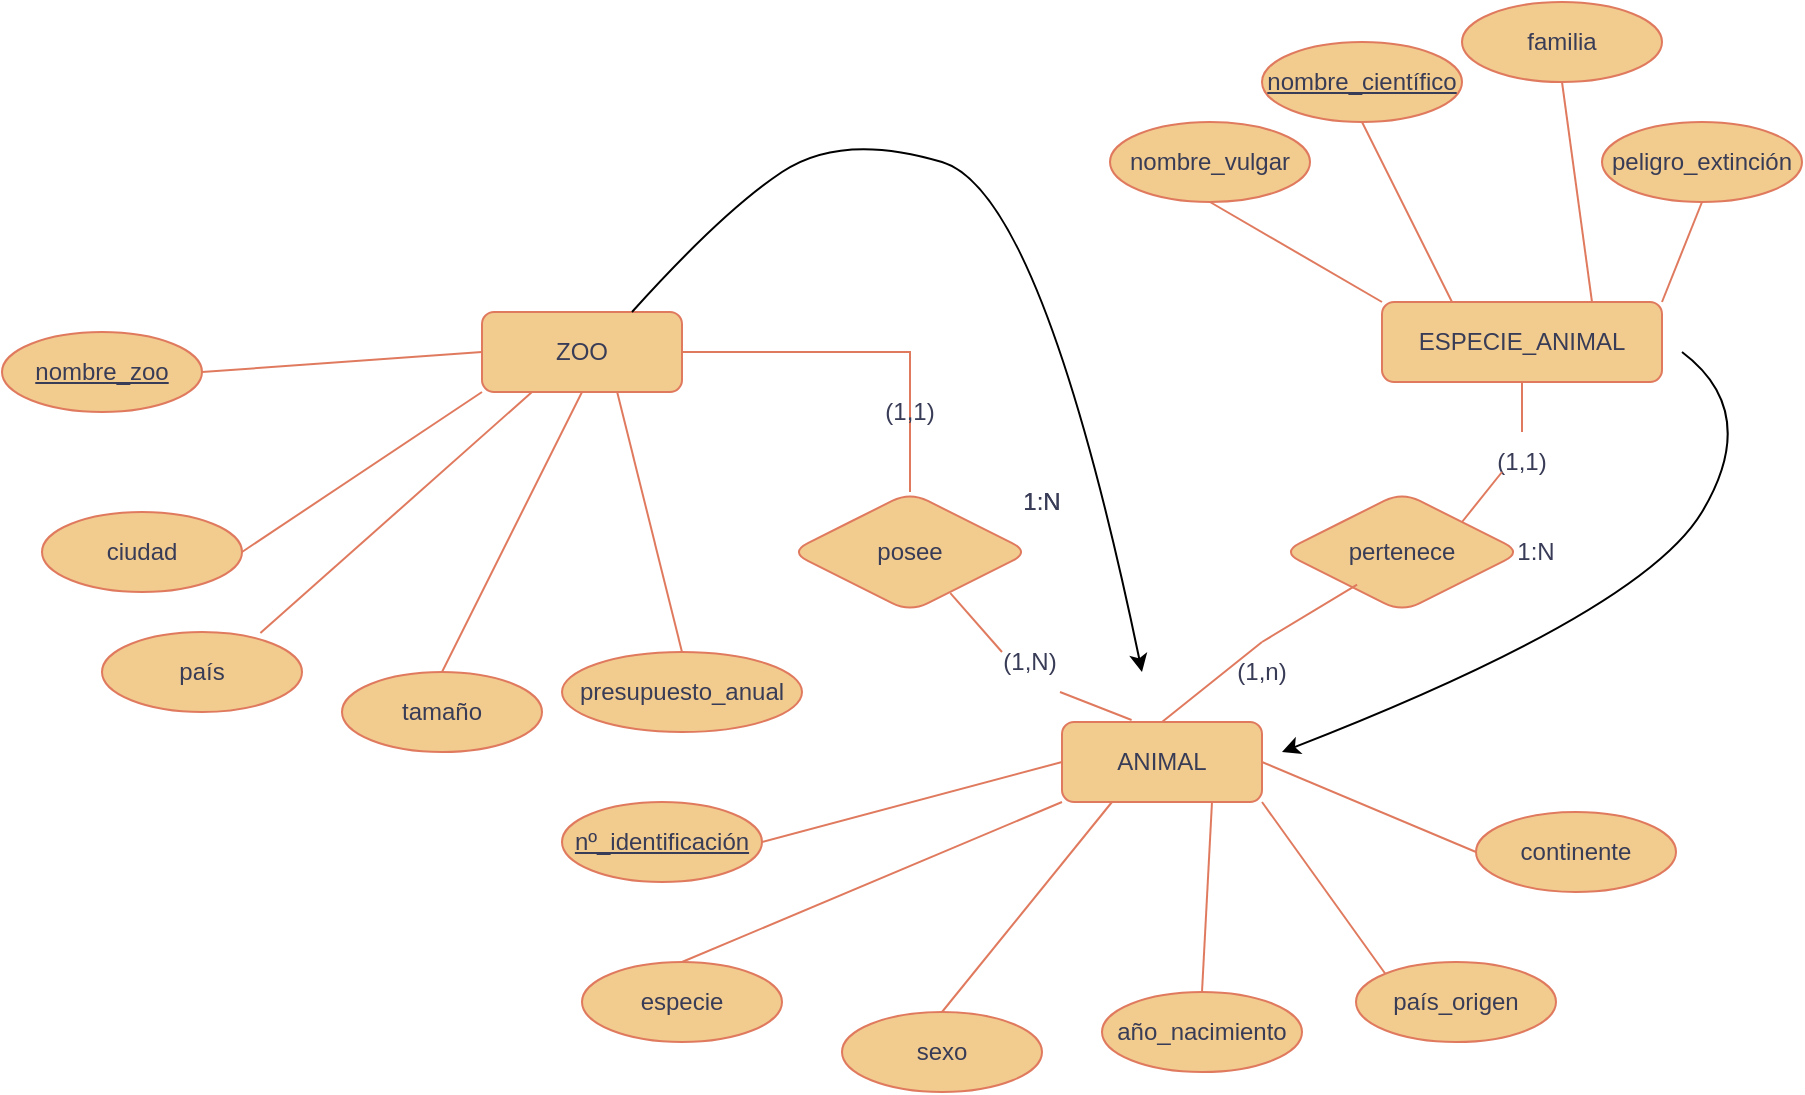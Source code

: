 <mxfile version="24.8.3">
  <diagram name="Página-1" id="_GZ4K2GcZ5KgbraVk6rI">
    <mxGraphModel dx="2215" dy="706" grid="1" gridSize="10" guides="1" tooltips="1" connect="1" arrows="1" fold="1" page="1" pageScale="1" pageWidth="827" pageHeight="1169" math="0" shadow="0">
      <root>
        <mxCell id="0" />
        <mxCell id="1" parent="0" />
        <mxCell id="VpEEWy_6uG5d31zKWLwI-40" value="(1,N)" style="text;html=1;strokeColor=none;fillColor=none;align=center;verticalAlign=middle;whiteSpace=wrap;rounded=1;labelBackgroundColor=none;fontColor=#393C56;" parent="1" vertex="1">
          <mxGeometry x="474" y="420" width="60" height="30" as="geometry" />
        </mxCell>
        <mxCell id="VpEEWy_6uG5d31zKWLwI-57" value="(1,n)" style="text;html=1;strokeColor=none;fillColor=none;align=center;verticalAlign=middle;whiteSpace=wrap;rounded=1;labelBackgroundColor=none;fontColor=#393C56;" parent="1" vertex="1">
          <mxGeometry x="590" y="425" width="60" height="30" as="geometry" />
        </mxCell>
        <mxCell id="VpEEWy_6uG5d31zKWLwI-56" value="(1,1)" style="text;html=1;strokeColor=none;fillColor=none;align=center;verticalAlign=middle;whiteSpace=wrap;rounded=1;labelBackgroundColor=none;fontColor=#393C56;" parent="1" vertex="1">
          <mxGeometry x="720" y="320" width="60" height="30" as="geometry" />
        </mxCell>
        <mxCell id="VpEEWy_6uG5d31zKWLwI-63" value="1:N" style="text;html=1;strokeColor=none;fillColor=none;align=center;verticalAlign=middle;whiteSpace=wrap;rounded=1;labelBackgroundColor=none;fontColor=#393C56;" parent="1" vertex="1">
          <mxGeometry x="727" y="365" width="60" height="30" as="geometry" />
        </mxCell>
        <mxCell id="2GHEm7Qps2UwAHZNPZ9A-1" value="1:N" style="text;html=1;strokeColor=none;fillColor=none;align=center;verticalAlign=middle;whiteSpace=wrap;rounded=1;labelBackgroundColor=none;fontColor=#393C56;" parent="1" vertex="1">
          <mxGeometry x="480" y="340" width="60" height="30" as="geometry" />
        </mxCell>
        <mxCell id="GSqwyodtcBmAU-goDF-L-6" style="edgeStyle=orthogonalEdgeStyle;rounded=0;orthogonalLoop=1;jettySize=auto;html=1;entryX=0.5;entryY=0;entryDx=0;entryDy=0;strokeColor=#E07A5F;fontColor=#393C56;fillColor=#F2CC8F;endArrow=none;endFill=0;" parent="1" source="VpEEWy_6uG5d31zKWLwI-1" target="VpEEWy_6uG5d31zKWLwI-36" edge="1">
          <mxGeometry relative="1" as="geometry">
            <Array as="points">
              <mxPoint x="444" y="280" />
            </Array>
          </mxGeometry>
        </mxCell>
        <mxCell id="VpEEWy_6uG5d31zKWLwI-1" value="ZOO" style="whiteSpace=wrap;html=1;align=center;labelBackgroundColor=none;fillColor=#F2CC8F;strokeColor=#E07A5F;fontColor=#393C56;rounded=1;" parent="1" vertex="1">
          <mxGeometry x="230" y="260" width="100" height="40" as="geometry" />
        </mxCell>
        <mxCell id="VpEEWy_6uG5d31zKWLwI-2" value="ESPECIE_ANIMAL" style="whiteSpace=wrap;html=1;align=center;labelBackgroundColor=none;fillColor=#F2CC8F;strokeColor=#E07A5F;fontColor=#393C56;rounded=1;" parent="1" vertex="1">
          <mxGeometry x="680" y="255" width="140" height="40" as="geometry" />
        </mxCell>
        <mxCell id="VpEEWy_6uG5d31zKWLwI-3" value="&lt;u&gt;nombre_zoo&lt;/u&gt;" style="ellipse;whiteSpace=wrap;html=1;align=center;labelBackgroundColor=none;fillColor=#F2CC8F;strokeColor=#E07A5F;fontColor=#393C56;rounded=1;" parent="1" vertex="1">
          <mxGeometry x="-10" y="270" width="100" height="40" as="geometry" />
        </mxCell>
        <mxCell id="VpEEWy_6uG5d31zKWLwI-4" value="ciudad" style="ellipse;whiteSpace=wrap;html=1;align=center;labelBackgroundColor=none;fillColor=#F2CC8F;strokeColor=#E07A5F;fontColor=#393C56;rounded=1;" parent="1" vertex="1">
          <mxGeometry x="10" y="360" width="100" height="40" as="geometry" />
        </mxCell>
        <mxCell id="VpEEWy_6uG5d31zKWLwI-5" value="país" style="ellipse;whiteSpace=wrap;html=1;align=center;labelBackgroundColor=none;fillColor=#F2CC8F;strokeColor=#E07A5F;fontColor=#393C56;rounded=1;" parent="1" vertex="1">
          <mxGeometry x="40" y="420" width="100" height="40" as="geometry" />
        </mxCell>
        <mxCell id="VpEEWy_6uG5d31zKWLwI-6" value="tamaño" style="ellipse;whiteSpace=wrap;html=1;align=center;labelBackgroundColor=none;fillColor=#F2CC8F;strokeColor=#E07A5F;fontColor=#393C56;rounded=1;" parent="1" vertex="1">
          <mxGeometry x="160" y="440" width="100" height="40" as="geometry" />
        </mxCell>
        <mxCell id="VpEEWy_6uG5d31zKWLwI-7" value="presupuesto_anual" style="ellipse;whiteSpace=wrap;html=1;align=center;labelBackgroundColor=none;fillColor=#F2CC8F;strokeColor=#E07A5F;fontColor=#393C56;rounded=1;" parent="1" vertex="1">
          <mxGeometry x="270" y="430" width="120" height="40" as="geometry" />
        </mxCell>
        <mxCell id="VpEEWy_6uG5d31zKWLwI-8" value="nombre_vulgar" style="ellipse;whiteSpace=wrap;html=1;align=center;labelBackgroundColor=none;fillColor=#F2CC8F;strokeColor=#E07A5F;fontColor=#393C56;rounded=1;" parent="1" vertex="1">
          <mxGeometry x="544" y="165" width="100" height="40" as="geometry" />
        </mxCell>
        <mxCell id="VpEEWy_6uG5d31zKWLwI-9" value="&lt;u&gt;nombre_científico&lt;/u&gt;" style="ellipse;whiteSpace=wrap;html=1;align=center;labelBackgroundColor=none;fillColor=#F2CC8F;strokeColor=#E07A5F;fontColor=#393C56;rounded=1;" parent="1" vertex="1">
          <mxGeometry x="620" y="125" width="100" height="40" as="geometry" />
        </mxCell>
        <mxCell id="VpEEWy_6uG5d31zKWLwI-10" value="familia" style="ellipse;whiteSpace=wrap;html=1;align=center;labelBackgroundColor=none;fillColor=#F2CC8F;strokeColor=#E07A5F;fontColor=#393C56;rounded=1;" parent="1" vertex="1">
          <mxGeometry x="720" y="105" width="100" height="40" as="geometry" />
        </mxCell>
        <mxCell id="VpEEWy_6uG5d31zKWLwI-11" value="peligro_extinción" style="ellipse;whiteSpace=wrap;html=1;align=center;labelBackgroundColor=none;fillColor=#F2CC8F;strokeColor=#E07A5F;fontColor=#393C56;rounded=1;" parent="1" vertex="1">
          <mxGeometry x="790" y="165" width="100" height="40" as="geometry" />
        </mxCell>
        <mxCell id="VpEEWy_6uG5d31zKWLwI-12" value="ANIMAL" style="whiteSpace=wrap;html=1;align=center;labelBackgroundColor=none;fillColor=#F2CC8F;strokeColor=#E07A5F;fontColor=#393C56;rounded=1;" parent="1" vertex="1">
          <mxGeometry x="520" y="465" width="100" height="40" as="geometry" />
        </mxCell>
        <mxCell id="VpEEWy_6uG5d31zKWLwI-13" value="&lt;u&gt;nº_identificación&lt;/u&gt;" style="ellipse;whiteSpace=wrap;html=1;align=center;labelBackgroundColor=none;fillColor=#F2CC8F;strokeColor=#E07A5F;fontColor=#393C56;rounded=1;" parent="1" vertex="1">
          <mxGeometry x="270" y="505" width="100" height="40" as="geometry" />
        </mxCell>
        <mxCell id="VpEEWy_6uG5d31zKWLwI-14" value="especie" style="ellipse;whiteSpace=wrap;html=1;align=center;labelBackgroundColor=none;fillColor=#F2CC8F;strokeColor=#E07A5F;fontColor=#393C56;rounded=1;" parent="1" vertex="1">
          <mxGeometry x="280" y="585" width="100" height="40" as="geometry" />
        </mxCell>
        <mxCell id="VpEEWy_6uG5d31zKWLwI-15" value="sexo" style="ellipse;whiteSpace=wrap;html=1;align=center;labelBackgroundColor=none;fillColor=#F2CC8F;strokeColor=#E07A5F;fontColor=#393C56;rounded=1;" parent="1" vertex="1">
          <mxGeometry x="410" y="610" width="100" height="40" as="geometry" />
        </mxCell>
        <mxCell id="VpEEWy_6uG5d31zKWLwI-16" value="año_nacimiento" style="ellipse;whiteSpace=wrap;html=1;align=center;labelBackgroundColor=none;fillColor=#F2CC8F;strokeColor=#E07A5F;fontColor=#393C56;rounded=1;" parent="1" vertex="1">
          <mxGeometry x="540" y="600" width="100" height="40" as="geometry" />
        </mxCell>
        <mxCell id="VpEEWy_6uG5d31zKWLwI-17" value="país_origen" style="ellipse;whiteSpace=wrap;html=1;align=center;labelBackgroundColor=none;fillColor=#F2CC8F;strokeColor=#E07A5F;fontColor=#393C56;rounded=1;" parent="1" vertex="1">
          <mxGeometry x="667" y="585" width="100" height="40" as="geometry" />
        </mxCell>
        <mxCell id="VpEEWy_6uG5d31zKWLwI-18" value="continente" style="ellipse;whiteSpace=wrap;html=1;align=center;labelBackgroundColor=none;fillColor=#F2CC8F;strokeColor=#E07A5F;fontColor=#393C56;rounded=1;" parent="1" vertex="1">
          <mxGeometry x="727" y="510" width="100" height="40" as="geometry" />
        </mxCell>
        <mxCell id="VpEEWy_6uG5d31zKWLwI-19" value="" style="endArrow=none;html=1;rounded=1;exitX=1;exitY=0.5;exitDx=0;exitDy=0;entryX=0;entryY=0.5;entryDx=0;entryDy=0;labelBackgroundColor=none;strokeColor=#E07A5F;fontColor=default;" parent="1" source="VpEEWy_6uG5d31zKWLwI-3" target="VpEEWy_6uG5d31zKWLwI-1" edge="1">
          <mxGeometry relative="1" as="geometry">
            <mxPoint x="80" y="275.1" as="sourcePoint" />
            <mxPoint x="254" y="284.9" as="targetPoint" />
          </mxGeometry>
        </mxCell>
        <mxCell id="VpEEWy_6uG5d31zKWLwI-20" value="" style="endArrow=none;html=1;rounded=1;exitX=0.675;exitY=0.992;exitDx=0;exitDy=0;entryX=0.5;entryY=0;entryDx=0;entryDy=0;labelBackgroundColor=none;strokeColor=#E07A5F;fontColor=default;exitPerimeter=0;" parent="1" source="VpEEWy_6uG5d31zKWLwI-1" target="VpEEWy_6uG5d31zKWLwI-7" edge="1">
          <mxGeometry relative="1" as="geometry">
            <mxPoint x="370" y="300" as="sourcePoint" />
            <mxPoint x="530" y="300" as="targetPoint" />
            <Array as="points" />
          </mxGeometry>
        </mxCell>
        <mxCell id="VpEEWy_6uG5d31zKWLwI-21" value="" style="endArrow=none;html=1;rounded=1;exitX=1;exitY=0.5;exitDx=0;exitDy=0;entryX=0;entryY=1;entryDx=0;entryDy=0;labelBackgroundColor=none;strokeColor=#E07A5F;fontColor=default;" parent="1" source="VpEEWy_6uG5d31zKWLwI-4" target="VpEEWy_6uG5d31zKWLwI-1" edge="1">
          <mxGeometry relative="1" as="geometry">
            <mxPoint x="190" y="340" as="sourcePoint" />
            <mxPoint x="350" y="340" as="targetPoint" />
          </mxGeometry>
        </mxCell>
        <mxCell id="VpEEWy_6uG5d31zKWLwI-22" value="" style="endArrow=none;html=1;rounded=1;exitX=0.25;exitY=1;exitDx=0;exitDy=0;entryX=0.792;entryY=0.013;entryDx=0;entryDy=0;labelBackgroundColor=none;strokeColor=#E07A5F;fontColor=default;entryPerimeter=0;" parent="1" source="VpEEWy_6uG5d31zKWLwI-1" target="VpEEWy_6uG5d31zKWLwI-5" edge="1">
          <mxGeometry relative="1" as="geometry">
            <mxPoint x="280" y="350" as="sourcePoint" />
            <mxPoint x="440" y="350" as="targetPoint" />
          </mxGeometry>
        </mxCell>
        <mxCell id="VpEEWy_6uG5d31zKWLwI-23" value="" style="endArrow=none;html=1;rounded=1;exitX=0.5;exitY=1;exitDx=0;exitDy=0;entryX=0.5;entryY=0;entryDx=0;entryDy=0;labelBackgroundColor=none;strokeColor=#E07A5F;fontColor=default;" parent="1" source="VpEEWy_6uG5d31zKWLwI-1" target="VpEEWy_6uG5d31zKWLwI-6" edge="1">
          <mxGeometry relative="1" as="geometry">
            <mxPoint x="310" y="340" as="sourcePoint" />
            <mxPoint x="470" y="340" as="targetPoint" />
          </mxGeometry>
        </mxCell>
        <mxCell id="VpEEWy_6uG5d31zKWLwI-24" value="" style="endArrow=none;html=1;rounded=1;exitX=0.5;exitY=1;exitDx=0;exitDy=0;entryX=0;entryY=0;entryDx=0;entryDy=0;labelBackgroundColor=none;strokeColor=#E07A5F;fontColor=default;" parent="1" source="VpEEWy_6uG5d31zKWLwI-8" target="VpEEWy_6uG5d31zKWLwI-2" edge="1">
          <mxGeometry relative="1" as="geometry">
            <mxPoint x="550" y="195" as="sourcePoint" />
            <mxPoint x="710" y="195" as="targetPoint" />
          </mxGeometry>
        </mxCell>
        <mxCell id="VpEEWy_6uG5d31zKWLwI-25" value="" style="endArrow=none;html=1;rounded=1;exitX=0.5;exitY=1;exitDx=0;exitDy=0;entryX=0.25;entryY=0;entryDx=0;entryDy=0;labelBackgroundColor=none;strokeColor=#E07A5F;fontColor=default;" parent="1" source="VpEEWy_6uG5d31zKWLwI-9" target="VpEEWy_6uG5d31zKWLwI-2" edge="1">
          <mxGeometry relative="1" as="geometry">
            <mxPoint x="570" y="165" as="sourcePoint" />
            <mxPoint x="730" y="165" as="targetPoint" />
          </mxGeometry>
        </mxCell>
        <mxCell id="VpEEWy_6uG5d31zKWLwI-26" value="" style="endArrow=none;html=1;rounded=1;exitX=0.75;exitY=0;exitDx=0;exitDy=0;entryX=0.5;entryY=1;entryDx=0;entryDy=0;labelBackgroundColor=none;strokeColor=#E07A5F;fontColor=default;" parent="1" source="VpEEWy_6uG5d31zKWLwI-2" target="VpEEWy_6uG5d31zKWLwI-10" edge="1">
          <mxGeometry relative="1" as="geometry">
            <mxPoint x="660" y="195" as="sourcePoint" />
            <mxPoint x="820" y="195" as="targetPoint" />
          </mxGeometry>
        </mxCell>
        <mxCell id="VpEEWy_6uG5d31zKWLwI-27" value="" style="endArrow=none;html=1;rounded=1;entryX=0.5;entryY=1;entryDx=0;entryDy=0;exitX=1;exitY=0;exitDx=0;exitDy=0;labelBackgroundColor=none;strokeColor=#E07A5F;fontColor=default;" parent="1" source="VpEEWy_6uG5d31zKWLwI-2" target="VpEEWy_6uG5d31zKWLwI-11" edge="1">
          <mxGeometry relative="1" as="geometry">
            <mxPoint x="710" y="235" as="sourcePoint" />
            <mxPoint x="870" y="235" as="targetPoint" />
          </mxGeometry>
        </mxCell>
        <mxCell id="VpEEWy_6uG5d31zKWLwI-36" value="posee" style="shape=rhombus;perimeter=rhombusPerimeter;whiteSpace=wrap;html=1;align=center;labelBackgroundColor=none;fillColor=#F2CC8F;strokeColor=#E07A5F;fontColor=#393C56;rounded=1;" parent="1" vertex="1">
          <mxGeometry x="384" y="350" width="120" height="60" as="geometry" />
        </mxCell>
        <mxCell id="VpEEWy_6uG5d31zKWLwI-38" value="" style="endArrow=none;html=1;rounded=1;entryX=0.668;entryY=0.843;entryDx=0;entryDy=0;entryPerimeter=0;labelBackgroundColor=none;strokeColor=#E07A5F;fontColor=default;" parent="1" target="VpEEWy_6uG5d31zKWLwI-36" edge="1">
          <mxGeometry relative="1" as="geometry">
            <mxPoint x="490" y="430" as="sourcePoint" />
            <mxPoint x="637" y="395.5" as="targetPoint" />
          </mxGeometry>
        </mxCell>
        <mxCell id="VpEEWy_6uG5d31zKWLwI-39" value="1:N" style="text;html=1;strokeColor=none;fillColor=none;align=center;verticalAlign=middle;whiteSpace=wrap;rounded=1;labelBackgroundColor=none;fontColor=#393C56;" parent="1" vertex="1">
          <mxGeometry x="480" y="340" width="60" height="30" as="geometry" />
        </mxCell>
        <mxCell id="VpEEWy_6uG5d31zKWLwI-43" value="" style="endArrow=none;html=1;rounded=1;exitX=0.348;exitY=-0.025;exitDx=0;exitDy=0;exitPerimeter=0;entryX=0.75;entryY=1;entryDx=0;entryDy=0;labelBackgroundColor=none;strokeColor=#E07A5F;fontColor=default;" parent="1" source="VpEEWy_6uG5d31zKWLwI-12" target="VpEEWy_6uG5d31zKWLwI-40" edge="1">
          <mxGeometry relative="1" as="geometry">
            <mxPoint x="605" y="439" as="sourcePoint" />
            <mxPoint x="627" y="389" as="targetPoint" />
          </mxGeometry>
        </mxCell>
        <mxCell id="VpEEWy_6uG5d31zKWLwI-44" value="" style="endArrow=none;html=1;rounded=1;exitX=1;exitY=0.5;exitDx=0;exitDy=0;entryX=0;entryY=0.5;entryDx=0;entryDy=0;entryPerimeter=0;labelBackgroundColor=none;strokeColor=#E07A5F;fontColor=default;" parent="1" source="VpEEWy_6uG5d31zKWLwI-13" target="VpEEWy_6uG5d31zKWLwI-12" edge="1">
          <mxGeometry relative="1" as="geometry">
            <mxPoint x="490" y="460" as="sourcePoint" />
            <mxPoint x="650" y="460" as="targetPoint" />
          </mxGeometry>
        </mxCell>
        <mxCell id="VpEEWy_6uG5d31zKWLwI-46" value="" style="endArrow=none;html=1;rounded=1;exitX=1;exitY=0.5;exitDx=0;exitDy=0;entryX=0;entryY=0.5;entryDx=0;entryDy=0;labelBackgroundColor=none;strokeColor=#E07A5F;fontColor=default;" parent="1" source="VpEEWy_6uG5d31zKWLwI-12" target="VpEEWy_6uG5d31zKWLwI-18" edge="1">
          <mxGeometry relative="1" as="geometry">
            <mxPoint x="660" y="460" as="sourcePoint" />
            <mxPoint x="720" y="450" as="targetPoint" />
          </mxGeometry>
        </mxCell>
        <mxCell id="VpEEWy_6uG5d31zKWLwI-48" value="" style="endArrow=none;html=1;rounded=1;exitX=0.5;exitY=0;exitDx=0;exitDy=0;entryX=0.25;entryY=1;entryDx=0;entryDy=0;labelBackgroundColor=none;strokeColor=#E07A5F;fontColor=default;" parent="1" source="VpEEWy_6uG5d31zKWLwI-15" target="VpEEWy_6uG5d31zKWLwI-12" edge="1">
          <mxGeometry relative="1" as="geometry">
            <mxPoint x="525" y="516" as="sourcePoint" />
            <mxPoint x="560" y="490" as="targetPoint" />
          </mxGeometry>
        </mxCell>
        <mxCell id="VpEEWy_6uG5d31zKWLwI-50" value="" style="endArrow=none;html=1;rounded=1;exitX=0.5;exitY=0;exitDx=0;exitDy=0;entryX=0.75;entryY=1;entryDx=0;entryDy=0;labelBackgroundColor=none;strokeColor=#E07A5F;fontColor=default;" parent="1" source="VpEEWy_6uG5d31zKWLwI-16" target="VpEEWy_6uG5d31zKWLwI-12" edge="1">
          <mxGeometry relative="1" as="geometry">
            <mxPoint x="545" y="536" as="sourcePoint" />
            <mxPoint x="580" y="510" as="targetPoint" />
          </mxGeometry>
        </mxCell>
        <mxCell id="VpEEWy_6uG5d31zKWLwI-51" value="" style="endArrow=none;html=1;rounded=1;exitX=0;exitY=0;exitDx=0;exitDy=0;entryX=1;entryY=1;entryDx=0;entryDy=0;labelBackgroundColor=none;strokeColor=#E07A5F;fontColor=default;" parent="1" source="VpEEWy_6uG5d31zKWLwI-17" target="VpEEWy_6uG5d31zKWLwI-12" edge="1">
          <mxGeometry relative="1" as="geometry">
            <mxPoint x="555" y="546" as="sourcePoint" />
            <mxPoint x="590" y="520" as="targetPoint" />
          </mxGeometry>
        </mxCell>
        <mxCell id="VpEEWy_6uG5d31zKWLwI-41" value="(1,1)" style="text;html=1;strokeColor=none;fillColor=none;align=center;verticalAlign=middle;whiteSpace=wrap;rounded=1;labelBackgroundColor=none;fontColor=#393C56;" parent="1" vertex="1">
          <mxGeometry x="414" y="295" width="60" height="30" as="geometry" />
        </mxCell>
        <mxCell id="VpEEWy_6uG5d31zKWLwI-53" value="pertenece" style="shape=rhombus;perimeter=rhombusPerimeter;whiteSpace=wrap;html=1;align=center;labelBackgroundColor=none;fillColor=#F2CC8F;strokeColor=#E07A5F;fontColor=#393C56;rounded=1;" parent="1" vertex="1">
          <mxGeometry x="630" y="350" width="120" height="60" as="geometry" />
        </mxCell>
        <mxCell id="VpEEWy_6uG5d31zKWLwI-54" value="" style="endArrow=none;html=1;rounded=1;exitX=0.5;exitY=0;exitDx=0;exitDy=0;entryX=0.5;entryY=1;entryDx=0;entryDy=0;labelBackgroundColor=none;strokeColor=#E07A5F;fontColor=default;" parent="1" source="VpEEWy_6uG5d31zKWLwI-56" target="VpEEWy_6uG5d31zKWLwI-2" edge="1">
          <mxGeometry relative="1" as="geometry">
            <mxPoint x="660" y="350" as="sourcePoint" />
            <mxPoint x="820" y="350" as="targetPoint" />
          </mxGeometry>
        </mxCell>
        <mxCell id="VpEEWy_6uG5d31zKWLwI-55" value="" style="endArrow=none;html=1;rounded=1;exitX=0.5;exitY=0;exitDx=0;exitDy=0;entryX=0.313;entryY=0.772;entryDx=0;entryDy=0;labelBackgroundColor=none;strokeColor=#E07A5F;fontColor=default;entryPerimeter=0;" parent="1" source="VpEEWy_6uG5d31zKWLwI-57" target="VpEEWy_6uG5d31zKWLwI-53" edge="1">
          <mxGeometry relative="1" as="geometry">
            <mxPoint x="600" y="440" as="sourcePoint" />
            <mxPoint x="760" y="440" as="targetPoint" />
          </mxGeometry>
        </mxCell>
        <mxCell id="VpEEWy_6uG5d31zKWLwI-58" value="" style="endArrow=none;html=1;rounded=1;exitX=0.5;exitY=0;exitDx=0;exitDy=0;entryX=0.5;entryY=0;entryDx=0;entryDy=0;labelBackgroundColor=none;strokeColor=#E07A5F;fontColor=default;" parent="1" source="VpEEWy_6uG5d31zKWLwI-12" target="VpEEWy_6uG5d31zKWLwI-57" edge="1">
          <mxGeometry relative="1" as="geometry">
            <mxPoint x="595" y="465" as="sourcePoint" />
            <mxPoint x="610" y="410" as="targetPoint" />
          </mxGeometry>
        </mxCell>
        <mxCell id="VpEEWy_6uG5d31zKWLwI-61" value="" style="endArrow=none;html=1;rounded=1;exitX=1;exitY=0;exitDx=0;exitDy=0;labelBackgroundColor=none;strokeColor=#E07A5F;fontColor=default;" parent="1" source="VpEEWy_6uG5d31zKWLwI-53" edge="1">
          <mxGeometry relative="1" as="geometry">
            <mxPoint x="740" y="380" as="sourcePoint" />
            <mxPoint x="740" y="340" as="targetPoint" />
          </mxGeometry>
        </mxCell>
        <mxCell id="VpEEWy_6uG5d31zKWLwI-62" value="" style="endArrow=none;html=1;rounded=1;exitX=0;exitY=1;exitDx=0;exitDy=0;entryX=0.5;entryY=0;entryDx=0;entryDy=0;labelBackgroundColor=none;strokeColor=#E07A5F;fontColor=default;" parent="1" source="VpEEWy_6uG5d31zKWLwI-12" target="VpEEWy_6uG5d31zKWLwI-14" edge="1">
          <mxGeometry relative="1" as="geometry">
            <mxPoint x="700" y="460" as="sourcePoint" />
            <mxPoint x="860" y="460" as="targetPoint" />
          </mxGeometry>
        </mxCell>
        <mxCell id="ryt1e1r8Qoiljj_NT1i1-1" value="" style="curved=1;endArrow=classic;html=1;rounded=0;" edge="1" parent="1">
          <mxGeometry width="50" height="50" relative="1" as="geometry">
            <mxPoint x="830" y="280" as="sourcePoint" />
            <mxPoint x="630" y="480" as="targetPoint" />
            <Array as="points">
              <mxPoint x="870" y="310" />
              <mxPoint x="810" y="410" />
            </Array>
          </mxGeometry>
        </mxCell>
        <mxCell id="ryt1e1r8Qoiljj_NT1i1-2" value="" style="curved=1;endArrow=classic;html=1;rounded=0;exitX=0.75;exitY=0;exitDx=0;exitDy=0;" edge="1" parent="1" source="VpEEWy_6uG5d31zKWLwI-1">
          <mxGeometry width="50" height="50" relative="1" as="geometry">
            <mxPoint x="310" y="230" as="sourcePoint" />
            <mxPoint x="560" y="440" as="targetPoint" />
            <Array as="points">
              <mxPoint x="350" y="210" />
              <mxPoint x="410" y="170" />
              <mxPoint x="510" y="200" />
            </Array>
          </mxGeometry>
        </mxCell>
      </root>
    </mxGraphModel>
  </diagram>
</mxfile>
